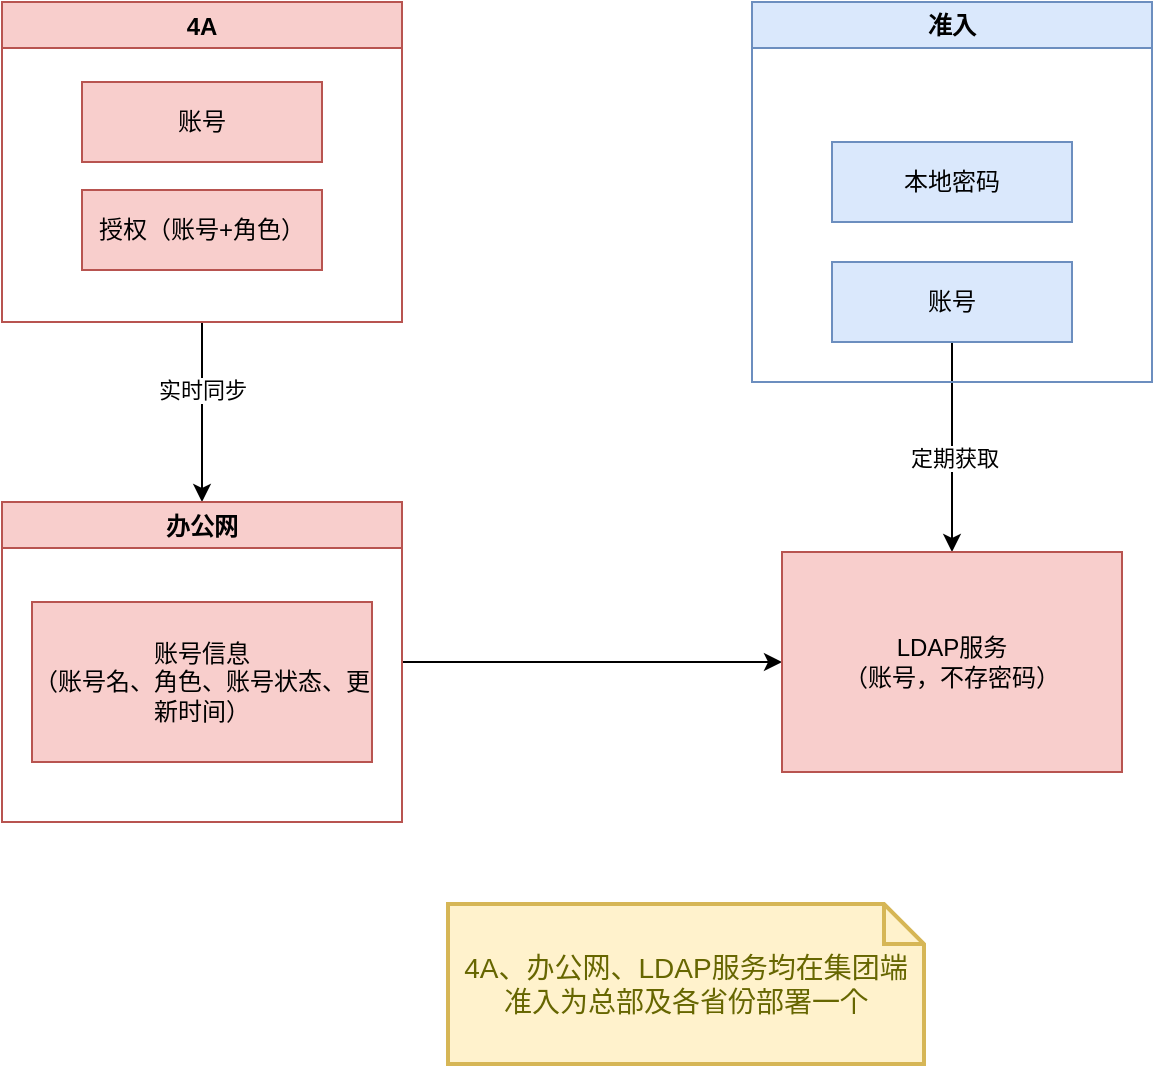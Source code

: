<mxfile version="21.1.1" type="github" pages="2">
  <diagram id="C5RBs43oDa-KdzZeNtuy" name="方案一">
    <mxGraphModel dx="1041" dy="632" grid="0" gridSize="10" guides="1" tooltips="1" connect="1" arrows="1" fold="1" page="0" pageScale="1" pageWidth="827" pageHeight="1169" math="0" shadow="0">
      <root>
        <mxCell id="WIyWlLk6GJQsqaUBKTNV-0" />
        <mxCell id="WIyWlLk6GJQsqaUBKTNV-1" parent="WIyWlLk6GJQsqaUBKTNV-0" />
        <mxCell id="JnwnjsweZAxiL3DcM_pp-4" style="edgeStyle=orthogonalEdgeStyle;rounded=0;orthogonalLoop=1;jettySize=auto;html=1;entryX=0.5;entryY=0;entryDx=0;entryDy=0;" edge="1" parent="WIyWlLk6GJQsqaUBKTNV-1" source="JnwnjsweZAxiL3DcM_pp-0" target="JnwnjsweZAxiL3DcM_pp-1">
          <mxGeometry relative="1" as="geometry" />
        </mxCell>
        <mxCell id="JnwnjsweZAxiL3DcM_pp-5" value="实时同步" style="edgeLabel;html=1;align=center;verticalAlign=middle;resizable=0;points=[];" vertex="1" connectable="0" parent="JnwnjsweZAxiL3DcM_pp-4">
          <mxGeometry x="-0.257" relative="1" as="geometry">
            <mxPoint as="offset" />
          </mxGeometry>
        </mxCell>
        <mxCell id="JnwnjsweZAxiL3DcM_pp-0" value="4A" style="swimlane;fillColor=#f8cecc;strokeColor=#b85450;" vertex="1" parent="WIyWlLk6GJQsqaUBKTNV-1">
          <mxGeometry x="110" y="40" width="200" height="160" as="geometry" />
        </mxCell>
        <mxCell id="JnwnjsweZAxiL3DcM_pp-2" value="账号" style="whiteSpace=wrap;html=1;fillColor=#f8cecc;strokeColor=#b85450;" vertex="1" parent="JnwnjsweZAxiL3DcM_pp-0">
          <mxGeometry x="40" y="40" width="120" height="40" as="geometry" />
        </mxCell>
        <mxCell id="JnwnjsweZAxiL3DcM_pp-3" value="授权（账号+角色）" style="whiteSpace=wrap;html=1;fillColor=#f8cecc;strokeColor=#b85450;" vertex="1" parent="JnwnjsweZAxiL3DcM_pp-0">
          <mxGeometry x="40" y="94" width="120" height="40" as="geometry" />
        </mxCell>
        <mxCell id="JnwnjsweZAxiL3DcM_pp-7" style="edgeStyle=orthogonalEdgeStyle;rounded=0;orthogonalLoop=1;jettySize=auto;html=1;exitX=1;exitY=0.5;exitDx=0;exitDy=0;entryX=0;entryY=0.5;entryDx=0;entryDy=0;" edge="1" parent="WIyWlLk6GJQsqaUBKTNV-1" source="JnwnjsweZAxiL3DcM_pp-1" target="JnwnjsweZAxiL3DcM_pp-8">
          <mxGeometry relative="1" as="geometry">
            <mxPoint x="490" y="370" as="targetPoint" />
          </mxGeometry>
        </mxCell>
        <mxCell id="JnwnjsweZAxiL3DcM_pp-1" value="办公网" style="swimlane;fillColor=#f8cecc;strokeColor=#b85450;" vertex="1" parent="WIyWlLk6GJQsqaUBKTNV-1">
          <mxGeometry x="110" y="290" width="200" height="160" as="geometry" />
        </mxCell>
        <mxCell id="JnwnjsweZAxiL3DcM_pp-6" value="账号信息&lt;br&gt;（账号名、角色、账号状态、更新时间）" style="whiteSpace=wrap;html=1;fillColor=#f8cecc;strokeColor=#b85450;" vertex="1" parent="JnwnjsweZAxiL3DcM_pp-1">
          <mxGeometry x="15" y="50" width="170" height="80" as="geometry" />
        </mxCell>
        <mxCell id="JnwnjsweZAxiL3DcM_pp-12" style="edgeStyle=orthogonalEdgeStyle;rounded=0;orthogonalLoop=1;jettySize=auto;html=1;entryX=0.5;entryY=1;entryDx=0;entryDy=0;startArrow=classic;startFill=1;endArrow=none;endFill=0;" edge="1" parent="WIyWlLk6GJQsqaUBKTNV-1" source="JnwnjsweZAxiL3DcM_pp-8" target="JnwnjsweZAxiL3DcM_pp-10">
          <mxGeometry relative="1" as="geometry" />
        </mxCell>
        <mxCell id="JnwnjsweZAxiL3DcM_pp-13" value="定期获取" style="edgeLabel;html=1;align=center;verticalAlign=middle;resizable=0;points=[];" vertex="1" connectable="0" parent="JnwnjsweZAxiL3DcM_pp-12">
          <mxGeometry x="-0.1" y="-1" relative="1" as="geometry">
            <mxPoint as="offset" />
          </mxGeometry>
        </mxCell>
        <mxCell id="JnwnjsweZAxiL3DcM_pp-8" value="LDAP服务&lt;br&gt;（账号，不存密码）" style="rounded=0;whiteSpace=wrap;html=1;fillColor=#f8cecc;strokeColor=#b85450;" vertex="1" parent="WIyWlLk6GJQsqaUBKTNV-1">
          <mxGeometry x="500" y="315" width="170" height="110" as="geometry" />
        </mxCell>
        <mxCell id="JnwnjsweZAxiL3DcM_pp-9" value="准入" style="swimlane;whiteSpace=wrap;html=1;fillColor=#dae8fc;strokeColor=#6c8ebf;" vertex="1" parent="WIyWlLk6GJQsqaUBKTNV-1">
          <mxGeometry x="485" y="40" width="200" height="190" as="geometry" />
        </mxCell>
        <mxCell id="JnwnjsweZAxiL3DcM_pp-10" value="账号" style="rounded=0;whiteSpace=wrap;html=1;fillColor=#dae8fc;strokeColor=#6c8ebf;" vertex="1" parent="JnwnjsweZAxiL3DcM_pp-9">
          <mxGeometry x="40" y="130" width="120" height="40" as="geometry" />
        </mxCell>
        <mxCell id="JnwnjsweZAxiL3DcM_pp-11" value="本地密码" style="rounded=0;whiteSpace=wrap;html=1;fillColor=#dae8fc;strokeColor=#6c8ebf;" vertex="1" parent="JnwnjsweZAxiL3DcM_pp-9">
          <mxGeometry x="40" y="70" width="120" height="40" as="geometry" />
        </mxCell>
        <mxCell id="1Zy8I95tH8bVo6ZfM0J7-0" value="4A、办公网、LDAP服务均在集团端&lt;br&gt;准入为总部及各省份部署一个" style="shape=note;strokeWidth=2;fontSize=14;size=20;whiteSpace=wrap;html=1;fillColor=#fff2cc;strokeColor=#d6b656;fontColor=#666600;" vertex="1" parent="WIyWlLk6GJQsqaUBKTNV-1">
          <mxGeometry x="333" y="491" width="238" height="80" as="geometry" />
        </mxCell>
      </root>
    </mxGraphModel>
  </diagram>
  <diagram name="方案二" id="HyYm9pGb1XV29j2Flmra">
    <mxGraphModel dx="885" dy="537" grid="0" gridSize="10" guides="1" tooltips="1" connect="1" arrows="1" fold="1" page="0" pageScale="1" pageWidth="827" pageHeight="1169" math="0" shadow="0">
      <root>
        <mxCell id="gzJVZgs-s2d4PNE7a_cd-0" />
        <mxCell id="gzJVZgs-s2d4PNE7a_cd-1" parent="gzJVZgs-s2d4PNE7a_cd-0" />
        <mxCell id="gzJVZgs-s2d4PNE7a_cd-2" style="edgeStyle=orthogonalEdgeStyle;rounded=0;orthogonalLoop=1;jettySize=auto;html=1;entryX=0.5;entryY=0;entryDx=0;entryDy=0;" edge="1" parent="gzJVZgs-s2d4PNE7a_cd-1" source="gzJVZgs-s2d4PNE7a_cd-4" target="gzJVZgs-s2d4PNE7a_cd-8">
          <mxGeometry relative="1" as="geometry" />
        </mxCell>
        <mxCell id="gzJVZgs-s2d4PNE7a_cd-3" value="实时同步" style="edgeLabel;html=1;align=center;verticalAlign=middle;resizable=0;points=[];" vertex="1" connectable="0" parent="gzJVZgs-s2d4PNE7a_cd-2">
          <mxGeometry x="-0.257" relative="1" as="geometry">
            <mxPoint as="offset" />
          </mxGeometry>
        </mxCell>
        <mxCell id="gzJVZgs-s2d4PNE7a_cd-4" value="4A" style="swimlane;fillColor=#f8cecc;strokeColor=#b85450;" vertex="1" parent="gzJVZgs-s2d4PNE7a_cd-1">
          <mxGeometry x="110" y="40" width="200" height="160" as="geometry" />
        </mxCell>
        <mxCell id="gzJVZgs-s2d4PNE7a_cd-5" value="账号" style="whiteSpace=wrap;html=1;fillColor=#f8cecc;strokeColor=#b85450;" vertex="1" parent="gzJVZgs-s2d4PNE7a_cd-4">
          <mxGeometry x="40" y="40" width="120" height="40" as="geometry" />
        </mxCell>
        <mxCell id="gzJVZgs-s2d4PNE7a_cd-6" value="授权（账号+角色）" style="whiteSpace=wrap;html=1;fillColor=#f8cecc;strokeColor=#b85450;" vertex="1" parent="gzJVZgs-s2d4PNE7a_cd-4">
          <mxGeometry x="40" y="94" width="120" height="40" as="geometry" />
        </mxCell>
        <mxCell id="gzJVZgs-s2d4PNE7a_cd-7" style="edgeStyle=orthogonalEdgeStyle;rounded=0;orthogonalLoop=1;jettySize=auto;html=1;exitX=1;exitY=0.5;exitDx=0;exitDy=0;entryX=0;entryY=0.5;entryDx=0;entryDy=0;" edge="1" parent="gzJVZgs-s2d4PNE7a_cd-1" source="gzJVZgs-s2d4PNE7a_cd-8" target="gzJVZgs-s2d4PNE7a_cd-12">
          <mxGeometry relative="1" as="geometry">
            <mxPoint x="490" y="370" as="targetPoint" />
          </mxGeometry>
        </mxCell>
        <mxCell id="gzJVZgs-s2d4PNE7a_cd-8" value="办公网" style="swimlane;fillColor=#f8cecc;strokeColor=#b85450;" vertex="1" parent="gzJVZgs-s2d4PNE7a_cd-1">
          <mxGeometry x="110" y="290" width="200" height="160" as="geometry" />
        </mxCell>
        <mxCell id="gzJVZgs-s2d4PNE7a_cd-9" value="账号信息&lt;br&gt;（账号名、角色、默认密码）" style="whiteSpace=wrap;html=1;fillColor=#f8cecc;strokeColor=#b85450;" vertex="1" parent="gzJVZgs-s2d4PNE7a_cd-8">
          <mxGeometry x="15" y="50" width="170" height="80" as="geometry" />
        </mxCell>
        <mxCell id="gzJVZgs-s2d4PNE7a_cd-12" value="LDAP服务&lt;br&gt;（账号+密码）" style="rounded=0;whiteSpace=wrap;html=1;fillColor=#dae8fc;strokeColor=#6c8ebf;" vertex="1" parent="gzJVZgs-s2d4PNE7a_cd-1">
          <mxGeometry x="500" y="315" width="170" height="110" as="geometry" />
        </mxCell>
        <mxCell id="gzJVZgs-s2d4PNE7a_cd-13" value="准入" style="swimlane;whiteSpace=wrap;html=1;fillColor=#dae8fc;strokeColor=#6c8ebf;" vertex="1" parent="gzJVZgs-s2d4PNE7a_cd-1">
          <mxGeometry x="445.5" y="64" width="279" height="143" as="geometry" />
        </mxCell>
        <mxCell id="71vWFSvSrYJ8WRcZiGr5-0" value="登录" style="rounded=0;whiteSpace=wrap;html=1;fillColor=#dae8fc;strokeColor=#6c8ebf;" vertex="1" parent="gzJVZgs-s2d4PNE7a_cd-13">
          <mxGeometry x="31" y="56" width="91" height="60" as="geometry" />
        </mxCell>
        <mxCell id="71vWFSvSrYJ8WRcZiGr5-1" value="改密" style="rounded=0;whiteSpace=wrap;html=1;fillColor=#dae8fc;strokeColor=#6c8ebf;" vertex="1" parent="gzJVZgs-s2d4PNE7a_cd-13">
          <mxGeometry x="157" y="56" width="91" height="61" as="geometry" />
        </mxCell>
        <mxCell id="71vWFSvSrYJ8WRcZiGr5-2" style="edgeStyle=orthogonalEdgeStyle;rounded=0;orthogonalLoop=1;jettySize=auto;html=1;entryX=0.25;entryY=0;entryDx=0;entryDy=0;" edge="1" parent="gzJVZgs-s2d4PNE7a_cd-1" source="71vWFSvSrYJ8WRcZiGr5-0" target="gzJVZgs-s2d4PNE7a_cd-12">
          <mxGeometry relative="1" as="geometry" />
        </mxCell>
        <mxCell id="71vWFSvSrYJ8WRcZiGr5-3" value="到LDAP认证" style="edgeLabel;html=1;align=center;verticalAlign=middle;resizable=0;points=[];" vertex="1" connectable="0" parent="71vWFSvSrYJ8WRcZiGr5-2">
          <mxGeometry x="-0.277" relative="1" as="geometry">
            <mxPoint as="offset" />
          </mxGeometry>
        </mxCell>
        <mxCell id="71vWFSvSrYJ8WRcZiGr5-4" style="edgeStyle=orthogonalEdgeStyle;rounded=0;orthogonalLoop=1;jettySize=auto;html=1;exitX=0.5;exitY=1;exitDx=0;exitDy=0;entryX=0.75;entryY=0;entryDx=0;entryDy=0;" edge="1" parent="gzJVZgs-s2d4PNE7a_cd-1" source="71vWFSvSrYJ8WRcZiGr5-1" target="gzJVZgs-s2d4PNE7a_cd-12">
          <mxGeometry relative="1" as="geometry" />
        </mxCell>
        <mxCell id="71vWFSvSrYJ8WRcZiGr5-5" value="同步密码到LDAP服务" style="edgeLabel;html=1;align=center;verticalAlign=middle;resizable=0;points=[];" vertex="1" connectable="0" parent="71vWFSvSrYJ8WRcZiGr5-4">
          <mxGeometry x="-0.46" y="3" relative="1" as="geometry">
            <mxPoint y="11" as="offset" />
          </mxGeometry>
        </mxCell>
      </root>
    </mxGraphModel>
  </diagram>
</mxfile>
